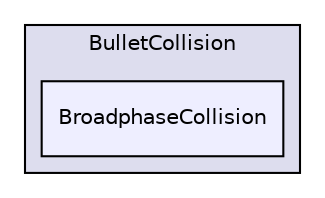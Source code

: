 digraph "bullet/bullet-2.82-r2704/src/BulletCollision/BroadphaseCollision" {
  compound=true
  node [ fontsize="10", fontname="Helvetica"];
  edge [ labelfontsize="10", labelfontname="Helvetica"];
  subgraph clusterdir_169d553c9f6b1b109a900f38b48f3038 {
    graph [ bgcolor="#ddddee", pencolor="black", label="BulletCollision" fontname="Helvetica", fontsize="10", URL="dir_169d553c9f6b1b109a900f38b48f3038.html"]
  dir_0ca9aec5cf329e089fa3f84aedbf4f3b [shape=box, label="BroadphaseCollision", style="filled", fillcolor="#eeeeff", pencolor="black", URL="dir_0ca9aec5cf329e089fa3f84aedbf4f3b.html"];
  }
}
